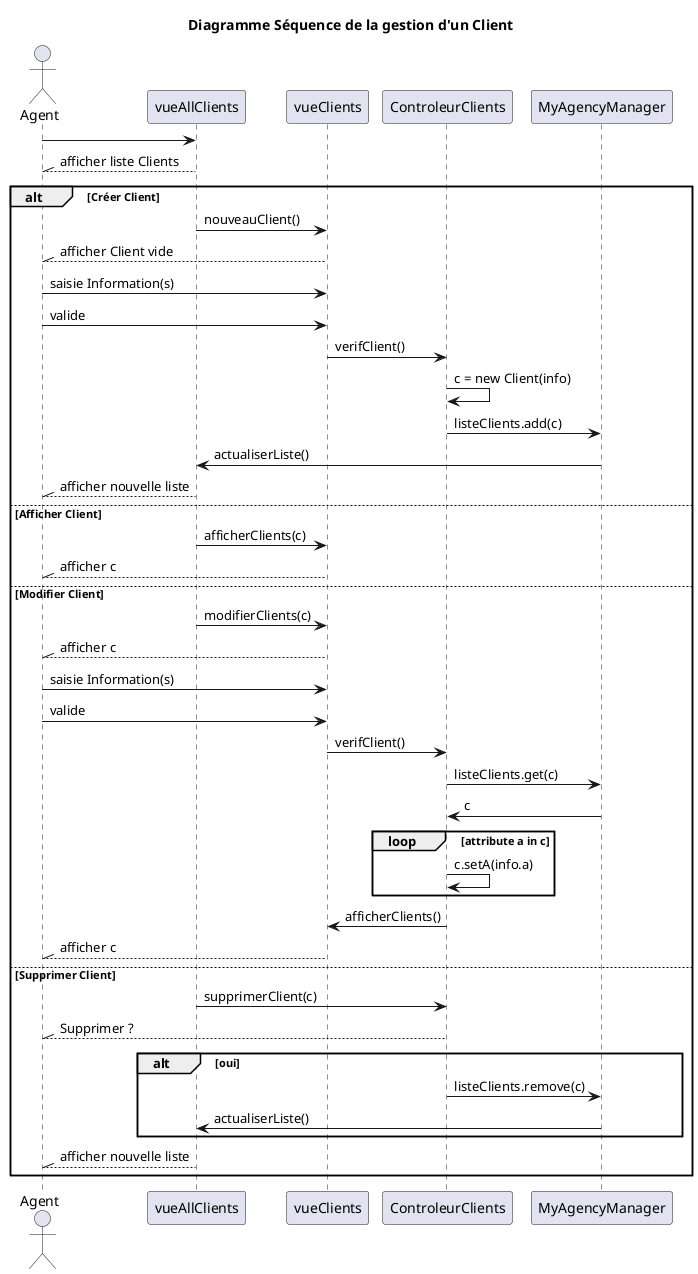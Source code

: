 @startuml

title Diagramme Séquence de la gestion d'un Client

actor Agent as A


A -> vueAllClients 
A //-- vueAllClients :afficher liste Clients

alt Créer Client
vueAllClients -> vueClients :nouveauClient()


A //-- vueClients :afficher Client vide

A -> vueClients : saisie Information(s)
A -> vueClients : valide

vueClients -> ControleurClients : verifClient()

ControleurClients -> ControleurClients : c = new Client(info)
ControleurClients -> MyAgencyManager : listeClients.add(c)

MyAgencyManager -> vueAllClients : actualiserListe()

A //-- vueAllClients : afficher nouvelle liste


else Afficher Client
vueAllClients -> vueClients : afficherClients(c)
A //-- vueClients :afficher c

else Modifier Client

vueAllClients -> vueClients : modifierClients(c)
A //-- vueClients :afficher c

A -> vueClients : saisie Information(s)
A -> vueClients : valide

vueClients -> ControleurClients : verifClient()

ControleurClients -> MyAgencyManager : listeClients.get(c)
MyAgencyManager -> ControleurClients : c

loop attribute a in c
ControleurClients -> ControleurClients :c.setA(info.a)
end

ControleurClients -> vueClients : afficherClients()
A //-- vueClients :afficher c

else Supprimer Client
vueAllClients -> ControleurClients : supprimerClient(c)
A //-- ControleurClients : Supprimer ?
alt oui
ControleurClients -> MyAgencyManager : listeClients.remove(c)
MyAgencyManager -> vueAllClients : actualiserListe()

end
A //-- vueAllClients : afficher nouvelle liste
end
@enduml
